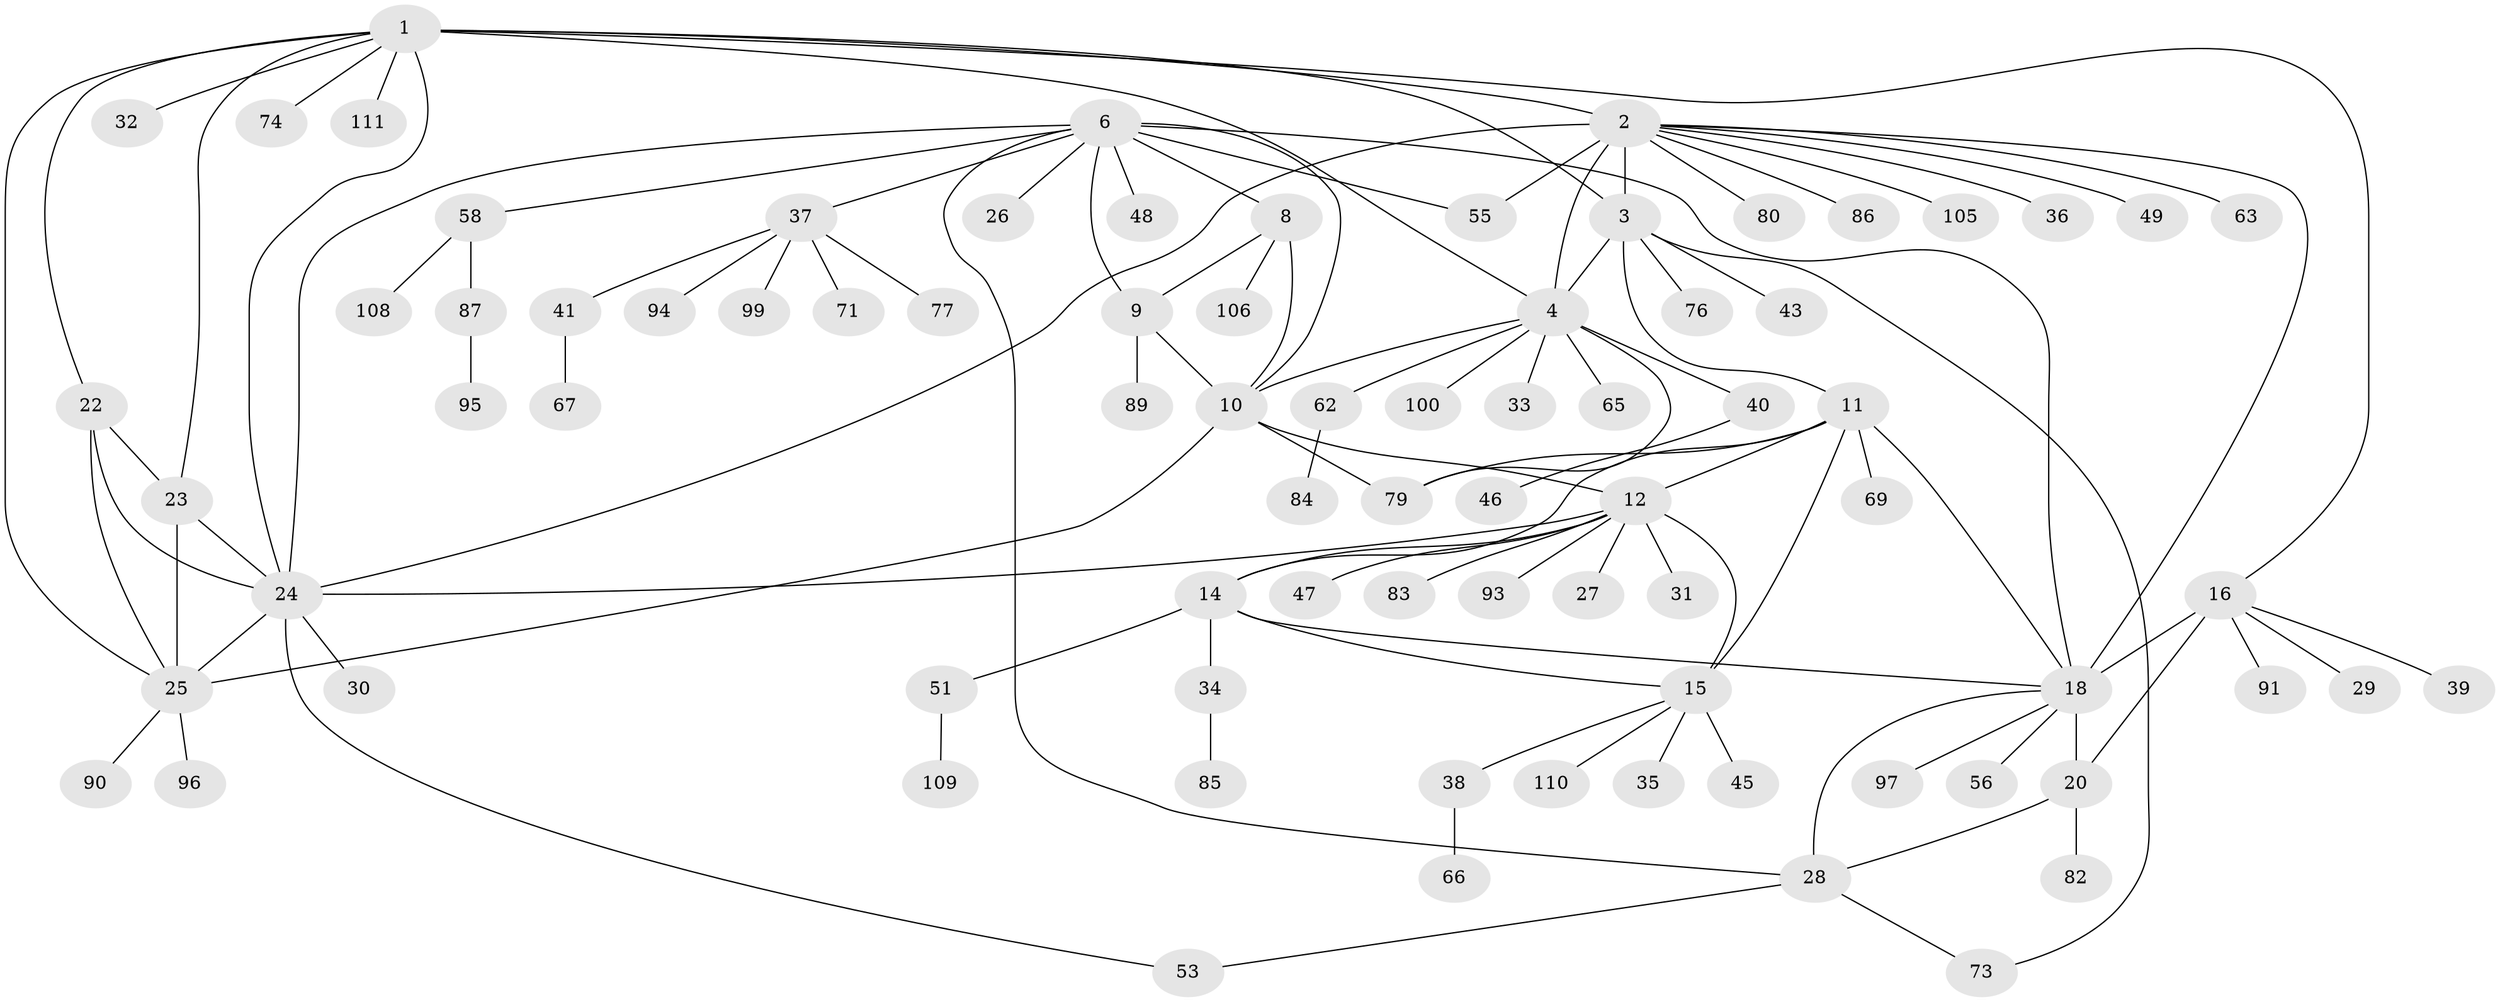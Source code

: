// Generated by graph-tools (version 1.1) at 2025/52/02/27/25 19:52:16]
// undirected, 81 vertices, 112 edges
graph export_dot {
graph [start="1"]
  node [color=gray90,style=filled];
  1 [super="+21"];
  2 [super="+5"];
  3 [super="+88"];
  4 [super="+59"];
  6 [super="+7"];
  8 [super="+54"];
  9 [super="+98"];
  10;
  11 [super="+78"];
  12 [super="+13"];
  14 [super="+68"];
  15 [super="+52"];
  16 [super="+17"];
  18 [super="+19"];
  20 [super="+81"];
  22 [super="+70"];
  23 [super="+107"];
  24 [super="+64"];
  25 [super="+92"];
  26;
  27;
  28 [super="+60"];
  29 [super="+42"];
  30;
  31 [super="+44"];
  32 [super="+50"];
  33;
  34;
  35;
  36;
  37 [super="+57"];
  38;
  39;
  40;
  41;
  43;
  45;
  46 [super="+61"];
  47;
  48;
  49;
  51;
  53;
  55;
  56;
  58;
  62 [super="+104"];
  63;
  65;
  66 [super="+72"];
  67;
  69;
  71 [super="+75"];
  73;
  74;
  76 [super="+101"];
  77;
  79 [super="+102"];
  80;
  82;
  83;
  84;
  85;
  86;
  87 [super="+103"];
  89;
  90;
  91;
  93;
  94;
  95;
  96;
  97;
  99;
  100;
  105;
  106;
  108;
  109;
  110;
  111;
  1 -- 2 [weight=2];
  1 -- 3;
  1 -- 4;
  1 -- 32;
  1 -- 74;
  1 -- 111;
  1 -- 16;
  1 -- 22;
  1 -- 23;
  1 -- 24;
  1 -- 25;
  2 -- 3 [weight=2];
  2 -- 4 [weight=2];
  2 -- 36;
  2 -- 49;
  2 -- 63;
  2 -- 86;
  2 -- 105;
  2 -- 80;
  2 -- 18;
  2 -- 55;
  2 -- 24;
  3 -- 4;
  3 -- 11;
  3 -- 43;
  3 -- 73;
  3 -- 76;
  4 -- 10;
  4 -- 33;
  4 -- 40;
  4 -- 62;
  4 -- 65;
  4 -- 79;
  4 -- 100;
  6 -- 8 [weight=2];
  6 -- 9 [weight=2];
  6 -- 10 [weight=2];
  6 -- 48;
  6 -- 26;
  6 -- 37;
  6 -- 18;
  6 -- 55;
  6 -- 24;
  6 -- 58;
  6 -- 28;
  8 -- 9;
  8 -- 10;
  8 -- 106;
  9 -- 10;
  9 -- 89;
  10 -- 79;
  10 -- 12;
  10 -- 25;
  11 -- 12 [weight=2];
  11 -- 14;
  11 -- 15;
  11 -- 69;
  11 -- 79;
  11 -- 18;
  12 -- 14 [weight=2];
  12 -- 15 [weight=2];
  12 -- 27;
  12 -- 47;
  12 -- 83;
  12 -- 24;
  12 -- 93;
  12 -- 31;
  14 -- 15;
  14 -- 34;
  14 -- 51;
  14 -- 18;
  15 -- 35;
  15 -- 38;
  15 -- 45;
  15 -- 110;
  16 -- 18 [weight=4];
  16 -- 20 [weight=2];
  16 -- 39;
  16 -- 91;
  16 -- 29;
  18 -- 20 [weight=2];
  18 -- 28;
  18 -- 56;
  18 -- 97;
  20 -- 82;
  20 -- 28;
  22 -- 23;
  22 -- 24;
  22 -- 25;
  23 -- 24;
  23 -- 25;
  24 -- 25;
  24 -- 30;
  24 -- 53;
  25 -- 90;
  25 -- 96;
  28 -- 53;
  28 -- 73;
  34 -- 85;
  37 -- 41;
  37 -- 71;
  37 -- 99;
  37 -- 77;
  37 -- 94;
  38 -- 66;
  40 -- 46;
  41 -- 67;
  51 -- 109;
  58 -- 87;
  58 -- 108;
  62 -- 84;
  87 -- 95;
}
